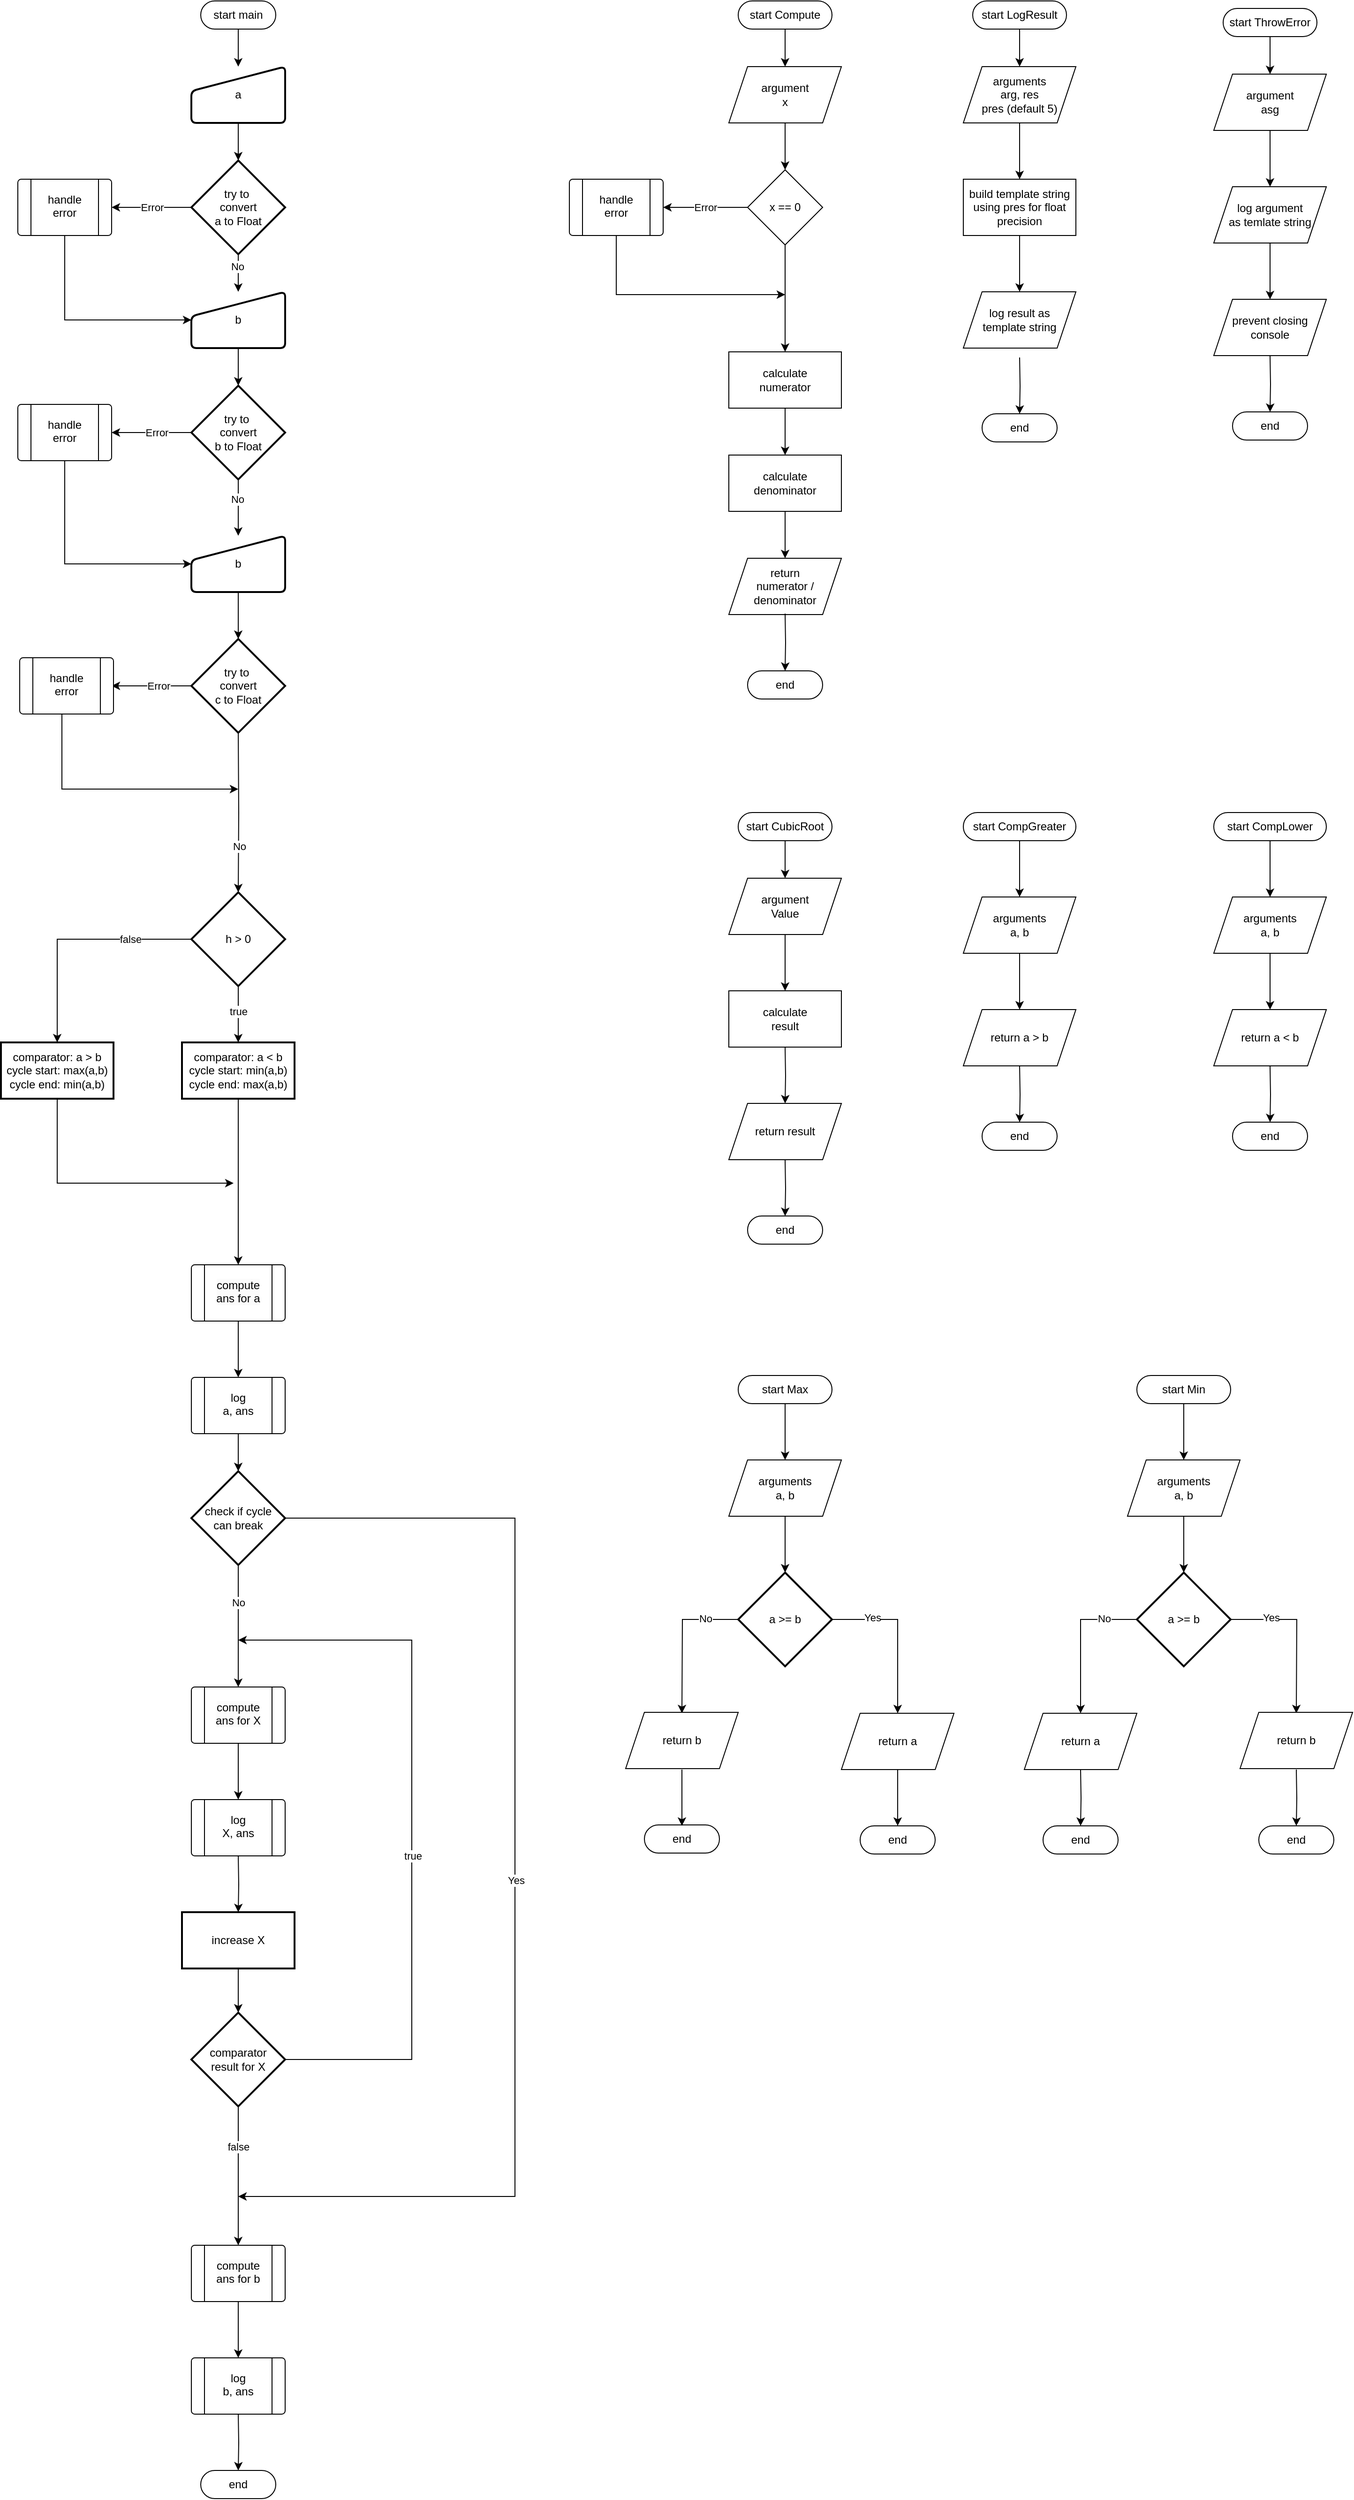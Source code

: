 <mxfile version="24.7.13">
  <diagram name="Page-1" id="rGpMSFOonj487tE5j5Fk">
    <mxGraphModel dx="1191" dy="742" grid="1" gridSize="10" guides="1" tooltips="1" connect="1" arrows="1" fold="1" page="1" pageScale="1" pageWidth="850" pageHeight="1100" math="0" shadow="0">
      <root>
        <mxCell id="0" />
        <mxCell id="1" parent="0" />
        <mxCell id="5gMmRkLPcR2b_tLrsvK7-10" style="edgeStyle=orthogonalEdgeStyle;rounded=0;orthogonalLoop=1;jettySize=auto;html=1;exitX=0.5;exitY=0.5;exitDx=0;exitDy=15;exitPerimeter=0;entryX=0.5;entryY=0;entryDx=0;entryDy=0;" parent="1" source="5gMmRkLPcR2b_tLrsvK7-4" target="5gMmRkLPcR2b_tLrsvK7-5" edge="1">
          <mxGeometry relative="1" as="geometry" />
        </mxCell>
        <mxCell id="5gMmRkLPcR2b_tLrsvK7-4" value="start main" style="html=1;dashed=0;whiteSpace=wrap;shape=mxgraph.dfd.start" parent="1" vertex="1">
          <mxGeometry x="385" y="180" width="80" height="30" as="geometry" />
        </mxCell>
        <mxCell id="ko2r4GGypMrBQGza0i9t-1" value="" style="edgeStyle=orthogonalEdgeStyle;rounded=0;orthogonalLoop=1;jettySize=auto;html=1;" edge="1" parent="1" source="5gMmRkLPcR2b_tLrsvK7-5" target="5gMmRkLPcR2b_tLrsvK7-6">
          <mxGeometry relative="1" as="geometry" />
        </mxCell>
        <mxCell id="5gMmRkLPcR2b_tLrsvK7-5" value="a" style="html=1;strokeWidth=2;shape=manualInput;whiteSpace=wrap;rounded=1;size=26;arcSize=11;" parent="1" vertex="1">
          <mxGeometry x="375" y="250" width="100" height="60" as="geometry" />
        </mxCell>
        <mxCell id="5gMmRkLPcR2b_tLrsvK7-6" value="&lt;div&gt;try to&amp;nbsp;&lt;/div&gt;&lt;div&gt;convert&lt;/div&gt;&lt;div&gt;a to Float&lt;/div&gt;" style="strokeWidth=2;html=1;shape=mxgraph.flowchart.decision;whiteSpace=wrap;" parent="1" vertex="1">
          <mxGeometry x="375" y="350" width="100" height="100" as="geometry" />
        </mxCell>
        <mxCell id="5gMmRkLPcR2b_tLrsvK7-8" value="Error" style="edgeStyle=orthogonalEdgeStyle;rounded=0;orthogonalLoop=1;jettySize=auto;html=1;entryX=1;entryY=0.5;entryDx=0;entryDy=0;entryPerimeter=0;" parent="1" source="5gMmRkLPcR2b_tLrsvK7-6" edge="1">
          <mxGeometry relative="1" as="geometry">
            <mxPoint x="290" y="400" as="targetPoint" />
          </mxGeometry>
        </mxCell>
        <mxCell id="5gMmRkLPcR2b_tLrsvK7-13" value="&lt;div&gt;&lt;div&gt;try to&amp;nbsp;&lt;/div&gt;&lt;div&gt;convert&lt;/div&gt;&lt;div&gt;b to Float&lt;/div&gt;&lt;/div&gt;" style="strokeWidth=2;html=1;shape=mxgraph.flowchart.decision;whiteSpace=wrap;" parent="1" vertex="1">
          <mxGeometry x="375" y="590" width="100" height="100" as="geometry" />
        </mxCell>
        <mxCell id="5gMmRkLPcR2b_tLrsvK7-15" style="edgeStyle=orthogonalEdgeStyle;rounded=0;orthogonalLoop=1;jettySize=auto;html=1;entryX=1;entryY=0.5;entryDx=0;entryDy=0;" parent="1" source="5gMmRkLPcR2b_tLrsvK7-13" target="O79FLIzLbf8TsEZj3FIF-6" edge="1">
          <mxGeometry relative="1" as="geometry">
            <mxPoint x="290" y="660" as="targetPoint" />
          </mxGeometry>
        </mxCell>
        <mxCell id="O79FLIzLbf8TsEZj3FIF-11" value="Error" style="edgeLabel;html=1;align=center;verticalAlign=middle;resizable=0;points=[];" parent="5gMmRkLPcR2b_tLrsvK7-15" vertex="1" connectable="0">
          <mxGeometry x="-0.13" relative="1" as="geometry">
            <mxPoint as="offset" />
          </mxGeometry>
        </mxCell>
        <mxCell id="5gMmRkLPcR2b_tLrsvK7-17" value="&lt;div&gt;try to&amp;nbsp;&lt;/div&gt;&lt;div&gt;convert&lt;/div&gt;&lt;div&gt;c to Float&lt;/div&gt;" style="strokeWidth=2;html=1;shape=mxgraph.flowchart.decision;whiteSpace=wrap;" parent="1" vertex="1">
          <mxGeometry x="375" y="860" width="100" height="100" as="geometry" />
        </mxCell>
        <mxCell id="5gMmRkLPcR2b_tLrsvK7-19" style="edgeStyle=orthogonalEdgeStyle;rounded=0;orthogonalLoop=1;jettySize=auto;html=1;entryX=1;entryY=0.5;entryDx=0;entryDy=0;entryPerimeter=0;" parent="1" edge="1">
          <mxGeometry relative="1" as="geometry">
            <mxPoint x="375" y="910" as="sourcePoint" />
            <mxPoint x="290" y="910" as="targetPoint" />
          </mxGeometry>
        </mxCell>
        <mxCell id="O79FLIzLbf8TsEZj3FIF-12" value="Error" style="edgeLabel;html=1;align=center;verticalAlign=middle;resizable=0;points=[];" parent="5gMmRkLPcR2b_tLrsvK7-19" vertex="1" connectable="0">
          <mxGeometry x="-0.266" y="-2" relative="1" as="geometry">
            <mxPoint x="-4" y="2" as="offset" />
          </mxGeometry>
        </mxCell>
        <mxCell id="5gMmRkLPcR2b_tLrsvK7-21" style="edgeStyle=orthogonalEdgeStyle;rounded=0;orthogonalLoop=1;jettySize=auto;html=1;exitX=0.5;exitY=1;exitDx=0;exitDy=0;exitPerimeter=0;" parent="1" source="5gMmRkLPcR2b_tLrsvK7-6" edge="1">
          <mxGeometry relative="1" as="geometry">
            <mxPoint x="425" y="490" as="targetPoint" />
          </mxGeometry>
        </mxCell>
        <mxCell id="5gMmRkLPcR2b_tLrsvK7-23" value="No" style="edgeLabel;html=1;align=center;verticalAlign=middle;resizable=0;points=[];" parent="5gMmRkLPcR2b_tLrsvK7-21" vertex="1" connectable="0">
          <mxGeometry x="-0.38" y="-1" relative="1" as="geometry">
            <mxPoint as="offset" />
          </mxGeometry>
        </mxCell>
        <mxCell id="5gMmRkLPcR2b_tLrsvK7-22" style="edgeStyle=orthogonalEdgeStyle;rounded=0;orthogonalLoop=1;jettySize=auto;html=1;exitX=0.5;exitY=1;exitDx=0;exitDy=0;exitPerimeter=0;entryX=0.5;entryY=0;entryDx=0;entryDy=0;" parent="1" source="5gMmRkLPcR2b_tLrsvK7-13" target="O79FLIzLbf8TsEZj3FIF-16" edge="1">
          <mxGeometry relative="1" as="geometry" />
        </mxCell>
        <mxCell id="5gMmRkLPcR2b_tLrsvK7-24" value="No" style="edgeLabel;html=1;align=center;verticalAlign=middle;resizable=0;points=[];" parent="5gMmRkLPcR2b_tLrsvK7-22" vertex="1" connectable="0">
          <mxGeometry x="-0.307" y="-1" relative="1" as="geometry">
            <mxPoint as="offset" />
          </mxGeometry>
        </mxCell>
        <mxCell id="5gMmRkLPcR2b_tLrsvK7-29" value="" style="edgeStyle=orthogonalEdgeStyle;rounded=0;orthogonalLoop=1;jettySize=auto;html=1;" parent="1" source="5gMmRkLPcR2b_tLrsvK7-25" target="5gMmRkLPcR2b_tLrsvK7-28" edge="1">
          <mxGeometry relative="1" as="geometry" />
        </mxCell>
        <mxCell id="oE6NrYmWFWSBhGV1s-kT-31" value="true" style="edgeLabel;html=1;align=center;verticalAlign=middle;resizable=0;points=[];" parent="5gMmRkLPcR2b_tLrsvK7-29" vertex="1" connectable="0">
          <mxGeometry x="-0.119" relative="1" as="geometry">
            <mxPoint as="offset" />
          </mxGeometry>
        </mxCell>
        <mxCell id="5gMmRkLPcR2b_tLrsvK7-31" style="edgeStyle=orthogonalEdgeStyle;rounded=0;orthogonalLoop=1;jettySize=auto;html=1;exitX=0;exitY=0.5;exitDx=0;exitDy=0;exitPerimeter=0;entryX=0.5;entryY=0;entryDx=0;entryDy=0;" parent="1" source="5gMmRkLPcR2b_tLrsvK7-25" target="5gMmRkLPcR2b_tLrsvK7-30" edge="1">
          <mxGeometry relative="1" as="geometry" />
        </mxCell>
        <mxCell id="oE6NrYmWFWSBhGV1s-kT-32" value="false" style="edgeLabel;html=1;align=center;verticalAlign=middle;resizable=0;points=[];" parent="5gMmRkLPcR2b_tLrsvK7-31" vertex="1" connectable="0">
          <mxGeometry x="-0.253" y="2" relative="1" as="geometry">
            <mxPoint x="29" y="-2" as="offset" />
          </mxGeometry>
        </mxCell>
        <mxCell id="5gMmRkLPcR2b_tLrsvK7-25" value="&lt;div&gt;&lt;div&gt;h &amp;gt; 0&lt;/div&gt;&lt;/div&gt;" style="strokeWidth=2;html=1;shape=mxgraph.flowchart.decision;whiteSpace=wrap;" parent="1" vertex="1">
          <mxGeometry x="375" y="1130" width="100" height="100" as="geometry" />
        </mxCell>
        <mxCell id="5gMmRkLPcR2b_tLrsvK7-26" style="edgeStyle=orthogonalEdgeStyle;rounded=0;orthogonalLoop=1;jettySize=auto;html=1;exitX=0.5;exitY=1;exitDx=0;exitDy=0;exitPerimeter=0;entryX=0.5;entryY=0;entryDx=0;entryDy=0;entryPerimeter=0;" parent="1" target="5gMmRkLPcR2b_tLrsvK7-25" edge="1">
          <mxGeometry relative="1" as="geometry">
            <mxPoint x="425" y="960" as="sourcePoint" />
          </mxGeometry>
        </mxCell>
        <mxCell id="5gMmRkLPcR2b_tLrsvK7-27" value="No" style="edgeLabel;html=1;align=center;verticalAlign=middle;resizable=0;points=[];" parent="5gMmRkLPcR2b_tLrsvK7-26" vertex="1" connectable="0">
          <mxGeometry x="-0.307" y="-1" relative="1" as="geometry">
            <mxPoint x="1" y="62" as="offset" />
          </mxGeometry>
        </mxCell>
        <mxCell id="5gMmRkLPcR2b_tLrsvK7-33" style="edgeStyle=orthogonalEdgeStyle;rounded=0;orthogonalLoop=1;jettySize=auto;html=1;exitX=0.5;exitY=1;exitDx=0;exitDy=0;entryX=0.5;entryY=0;entryDx=0;entryDy=0;" parent="1" source="5gMmRkLPcR2b_tLrsvK7-28" target="O79FLIzLbf8TsEZj3FIF-21" edge="1">
          <mxGeometry relative="1" as="geometry">
            <mxPoint x="365" y="1320" as="targetPoint" />
          </mxGeometry>
        </mxCell>
        <mxCell id="5gMmRkLPcR2b_tLrsvK7-28" value="comparator: a &amp;lt; b&lt;div&gt;cycle start: min(a,b)&lt;/div&gt;&lt;div&gt;cycle end: max(a,b)&lt;/div&gt;" style="whiteSpace=wrap;html=1;strokeWidth=2;" parent="1" vertex="1">
          <mxGeometry x="365" y="1290" width="120" height="60" as="geometry" />
        </mxCell>
        <mxCell id="5gMmRkLPcR2b_tLrsvK7-34" style="edgeStyle=orthogonalEdgeStyle;rounded=0;orthogonalLoop=1;jettySize=auto;html=1;exitX=0.5;exitY=1;exitDx=0;exitDy=0;" parent="1" source="5gMmRkLPcR2b_tLrsvK7-30" edge="1">
          <mxGeometry relative="1" as="geometry">
            <mxPoint x="420" y="1440" as="targetPoint" />
            <Array as="points">
              <mxPoint x="232" y="1440" />
            </Array>
          </mxGeometry>
        </mxCell>
        <mxCell id="5gMmRkLPcR2b_tLrsvK7-30" value="comparator: a &amp;gt; b&lt;div&gt;cycle start: m&lt;span style=&quot;background-color: initial;&quot;&gt;ax&lt;/span&gt;&lt;span style=&quot;background-color: initial;&quot;&gt;(a,b)&lt;/span&gt;&lt;/div&gt;&lt;div&gt;cycle end: m&lt;span style=&quot;background-color: initial;&quot;&gt;in&lt;/span&gt;&lt;span style=&quot;background-color: initial;&quot;&gt;(a,b)&lt;/span&gt;&lt;/div&gt;" style="whiteSpace=wrap;html=1;strokeWidth=2;" parent="1" vertex="1">
          <mxGeometry x="172" y="1290" width="120" height="60" as="geometry" />
        </mxCell>
        <mxCell id="5gMmRkLPcR2b_tLrsvK7-38" style="edgeStyle=orthogonalEdgeStyle;rounded=0;orthogonalLoop=1;jettySize=auto;html=1;exitX=0.5;exitY=1;exitDx=0;exitDy=0;entryX=0.5;entryY=0;entryDx=0;entryDy=0;" parent="1" target="5gMmRkLPcR2b_tLrsvK7-37" edge="1">
          <mxGeometry relative="1" as="geometry">
            <mxPoint x="425" y="2157" as="sourcePoint" />
          </mxGeometry>
        </mxCell>
        <mxCell id="5gMmRkLPcR2b_tLrsvK7-37" value="increase X" style="whiteSpace=wrap;html=1;strokeWidth=2;" parent="1" vertex="1">
          <mxGeometry x="365" y="2217" width="120" height="60" as="geometry" />
        </mxCell>
        <mxCell id="5gMmRkLPcR2b_tLrsvK7-44" style="edgeStyle=orthogonalEdgeStyle;rounded=0;orthogonalLoop=1;jettySize=auto;html=1;exitX=0.5;exitY=1;exitDx=0;exitDy=0;exitPerimeter=0;entryX=0.5;entryY=0;entryDx=0;entryDy=0;" parent="1" source="5gMmRkLPcR2b_tLrsvK7-39" target="5gMmRkLPcR2b_tLrsvK7-65" edge="1">
          <mxGeometry relative="1" as="geometry">
            <mxPoint x="424.882" y="2394" as="targetPoint" />
          </mxGeometry>
        </mxCell>
        <mxCell id="oE6NrYmWFWSBhGV1s-kT-1" value="false" style="edgeLabel;html=1;align=center;verticalAlign=middle;resizable=0;points=[];" parent="5gMmRkLPcR2b_tLrsvK7-44" vertex="1" connectable="0">
          <mxGeometry x="-0.303" y="-1" relative="1" as="geometry">
            <mxPoint x="1" y="-9" as="offset" />
          </mxGeometry>
        </mxCell>
        <mxCell id="oE6NrYmWFWSBhGV1s-kT-3" style="edgeStyle=orthogonalEdgeStyle;rounded=0;orthogonalLoop=1;jettySize=auto;html=1;exitX=1;exitY=0.5;exitDx=0;exitDy=0;exitPerimeter=0;" parent="1" source="5gMmRkLPcR2b_tLrsvK7-39" edge="1">
          <mxGeometry relative="1" as="geometry">
            <mxPoint x="425" y="1927" as="targetPoint" />
            <Array as="points">
              <mxPoint x="610" y="2374" />
              <mxPoint x="610" y="1927" />
            </Array>
          </mxGeometry>
        </mxCell>
        <mxCell id="oE6NrYmWFWSBhGV1s-kT-4" value="true" style="edgeLabel;html=1;align=center;verticalAlign=middle;resizable=0;points=[];" parent="oE6NrYmWFWSBhGV1s-kT-3" vertex="1" connectable="0">
          <mxGeometry x="-0.082" y="-1" relative="1" as="geometry">
            <mxPoint as="offset" />
          </mxGeometry>
        </mxCell>
        <mxCell id="5gMmRkLPcR2b_tLrsvK7-39" value="&lt;div&gt;&lt;div&gt;comparator&lt;/div&gt;&lt;/div&gt;&lt;div&gt;result for X&lt;/div&gt;" style="strokeWidth=2;html=1;shape=mxgraph.flowchart.decision;whiteSpace=wrap;" parent="1" vertex="1">
          <mxGeometry x="375" y="2324" width="100" height="100" as="geometry" />
        </mxCell>
        <mxCell id="5gMmRkLPcR2b_tLrsvK7-40" style="edgeStyle=orthogonalEdgeStyle;rounded=0;orthogonalLoop=1;jettySize=auto;html=1;exitX=0.5;exitY=1;exitDx=0;exitDy=0;" parent="1" source="5gMmRkLPcR2b_tLrsvK7-37" target="5gMmRkLPcR2b_tLrsvK7-39" edge="1">
          <mxGeometry relative="1" as="geometry" />
        </mxCell>
        <mxCell id="5gMmRkLPcR2b_tLrsvK7-48" style="edgeStyle=orthogonalEdgeStyle;rounded=0;orthogonalLoop=1;jettySize=auto;html=1;exitX=0.5;exitY=1;exitDx=0;exitDy=0;entryX=0.5;entryY=0;entryDx=0;entryDy=0;" parent="1" edge="1">
          <mxGeometry relative="1" as="geometry">
            <mxPoint x="425" y="2632" as="sourcePoint" />
            <mxPoint x="425" y="2692" as="targetPoint" />
          </mxGeometry>
        </mxCell>
        <mxCell id="5gMmRkLPcR2b_tLrsvK7-49" value="end" style="html=1;dashed=0;whiteSpace=wrap;shape=mxgraph.dfd.start" parent="1" vertex="1">
          <mxGeometry x="385" y="2812" width="80" height="30" as="geometry" />
        </mxCell>
        <mxCell id="5gMmRkLPcR2b_tLrsvK7-50" style="edgeStyle=orthogonalEdgeStyle;rounded=0;orthogonalLoop=1;jettySize=auto;html=1;exitX=0.5;exitY=1;exitDx=0;exitDy=0;entryX=0.5;entryY=0.5;entryDx=0;entryDy=-15;entryPerimeter=0;" parent="1" target="5gMmRkLPcR2b_tLrsvK7-49" edge="1">
          <mxGeometry relative="1" as="geometry">
            <mxPoint x="425" y="2752" as="sourcePoint" />
          </mxGeometry>
        </mxCell>
        <mxCell id="5gMmRkLPcR2b_tLrsvK7-56" value="" style="group" parent="1" vertex="1" connectable="0">
          <mxGeometry x="375" y="1977" width="100" height="60" as="geometry" />
        </mxCell>
        <object label="" id="5gMmRkLPcR2b_tLrsvK7-54">
          <mxCell style="verticalLabelPosition=bottom;verticalAlign=top;html=1;shape=process;whiteSpace=wrap;rounded=1;size=0.14;arcSize=6;" parent="5gMmRkLPcR2b_tLrsvK7-56" vertex="1">
            <mxGeometry width="100" height="60" as="geometry" />
          </mxCell>
        </object>
        <mxCell id="5gMmRkLPcR2b_tLrsvK7-55" value="&lt;span style=&quot;color: rgb(0, 0, 0); font-family: Helvetica; font-size: 12px; font-style: normal; font-variant-ligatures: normal; font-variant-caps: normal; font-weight: 400; letter-spacing: normal; orphans: 2; text-indent: 0px; text-transform: none; widows: 2; word-spacing: 0px; -webkit-text-stroke-width: 0px; white-space: normal; background-color: rgb(251, 251, 251); text-decoration-thickness: initial; text-decoration-style: initial; text-decoration-color: initial; float: none; display: inline !important;&quot;&gt;compute&lt;/span&gt;&lt;div&gt;&lt;span style=&quot;color: rgb(0, 0, 0); font-family: Helvetica; font-size: 12px; font-style: normal; font-variant-ligatures: normal; font-variant-caps: normal; font-weight: 400; letter-spacing: normal; orphans: 2; text-indent: 0px; text-transform: none; widows: 2; word-spacing: 0px; -webkit-text-stroke-width: 0px; white-space: normal; background-color: rgb(251, 251, 251); text-decoration-thickness: initial; text-decoration-style: initial; text-decoration-color: initial; float: none; display: inline !important;&quot;&gt;ans for X&lt;/span&gt;&lt;/div&gt;" style="text;whiteSpace=wrap;html=1;fontFamily=Helvetica;fontSize=12;fontColor=default;align=center;" parent="5gMmRkLPcR2b_tLrsvK7-56" vertex="1">
          <mxGeometry x="10" y="7.5" width="80" height="45" as="geometry" />
        </mxCell>
        <mxCell id="5gMmRkLPcR2b_tLrsvK7-58" value="" style="group" parent="1" vertex="1" connectable="0">
          <mxGeometry x="375" y="2097" width="100" height="60" as="geometry" />
        </mxCell>
        <object label="" id="5gMmRkLPcR2b_tLrsvK7-59">
          <mxCell style="verticalLabelPosition=bottom;verticalAlign=top;html=1;shape=process;whiteSpace=wrap;rounded=1;size=0.14;arcSize=6;" parent="5gMmRkLPcR2b_tLrsvK7-58" vertex="1">
            <mxGeometry width="100" height="60" as="geometry" />
          </mxCell>
        </object>
        <mxCell id="5gMmRkLPcR2b_tLrsvK7-60" value="log&lt;div&gt;X,&amp;nbsp;&lt;span style=&quot;background-color: initial;&quot;&gt;ans&lt;/span&gt;&lt;/div&gt;" style="text;whiteSpace=wrap;html=1;fontFamily=Helvetica;fontSize=12;fontColor=default;align=center;" parent="5gMmRkLPcR2b_tLrsvK7-58" vertex="1">
          <mxGeometry x="10" y="7.5" width="80" height="45" as="geometry" />
        </mxCell>
        <mxCell id="5gMmRkLPcR2b_tLrsvK7-64" value="" style="group" parent="1" vertex="1" connectable="0">
          <mxGeometry x="375" y="2572" width="100" height="60" as="geometry" />
        </mxCell>
        <object label="" id="5gMmRkLPcR2b_tLrsvK7-65">
          <mxCell style="verticalLabelPosition=bottom;verticalAlign=top;html=1;shape=process;whiteSpace=wrap;rounded=1;size=0.14;arcSize=6;" parent="5gMmRkLPcR2b_tLrsvK7-64" vertex="1">
            <mxGeometry width="100" height="60" as="geometry" />
          </mxCell>
        </object>
        <mxCell id="5gMmRkLPcR2b_tLrsvK7-66" value="&lt;span style=&quot;color: rgb(0, 0, 0); font-family: Helvetica; font-size: 12px; font-style: normal; font-variant-ligatures: normal; font-variant-caps: normal; font-weight: 400; letter-spacing: normal; orphans: 2; text-indent: 0px; text-transform: none; widows: 2; word-spacing: 0px; -webkit-text-stroke-width: 0px; white-space: normal; background-color: rgb(251, 251, 251); text-decoration-thickness: initial; text-decoration-style: initial; text-decoration-color: initial; float: none; display: inline !important;&quot;&gt;compute&lt;/span&gt;&lt;div&gt;&lt;span style=&quot;color: rgb(0, 0, 0); font-family: Helvetica; font-size: 12px; font-style: normal; font-variant-ligatures: normal; font-variant-caps: normal; font-weight: 400; letter-spacing: normal; orphans: 2; text-indent: 0px; text-transform: none; widows: 2; word-spacing: 0px; -webkit-text-stroke-width: 0px; white-space: normal; background-color: rgb(251, 251, 251); text-decoration-thickness: initial; text-decoration-style: initial; text-decoration-color: initial; float: none; display: inline !important;&quot;&gt;ans for b&lt;/span&gt;&lt;/div&gt;" style="text;whiteSpace=wrap;html=1;fontFamily=Helvetica;fontSize=12;fontColor=default;align=center;" parent="5gMmRkLPcR2b_tLrsvK7-64" vertex="1">
          <mxGeometry x="10" y="7.5" width="80" height="45" as="geometry" />
        </mxCell>
        <mxCell id="5gMmRkLPcR2b_tLrsvK7-67" value="" style="group" parent="1" vertex="1" connectable="0">
          <mxGeometry x="375" y="2692" width="100" height="60" as="geometry" />
        </mxCell>
        <object label="" id="5gMmRkLPcR2b_tLrsvK7-68">
          <mxCell style="verticalLabelPosition=bottom;verticalAlign=top;html=1;shape=process;whiteSpace=wrap;rounded=1;size=0.14;arcSize=6;" parent="5gMmRkLPcR2b_tLrsvK7-67" vertex="1">
            <mxGeometry width="100" height="60" as="geometry" />
          </mxCell>
        </object>
        <mxCell id="5gMmRkLPcR2b_tLrsvK7-69" value="log&lt;div&gt;b,&amp;nbsp;&lt;span style=&quot;background-color: initial;&quot;&gt;ans&lt;/span&gt;&lt;/div&gt;" style="text;whiteSpace=wrap;html=1;fontFamily=Helvetica;fontSize=12;fontColor=default;align=center;" parent="5gMmRkLPcR2b_tLrsvK7-67" vertex="1">
          <mxGeometry x="10" y="7.5" width="80" height="45" as="geometry" />
        </mxCell>
        <mxCell id="O79FLIzLbf8TsEZj3FIF-2" value="" style="group" parent="1" vertex="1" connectable="0">
          <mxGeometry x="190" y="370" width="100" height="60" as="geometry" />
        </mxCell>
        <object label="" id="O79FLIzLbf8TsEZj3FIF-3">
          <mxCell style="verticalLabelPosition=bottom;verticalAlign=top;html=1;shape=process;whiteSpace=wrap;rounded=1;size=0.14;arcSize=6;" parent="O79FLIzLbf8TsEZj3FIF-2" vertex="1">
            <mxGeometry width="100" height="60" as="geometry" />
          </mxCell>
        </object>
        <mxCell id="O79FLIzLbf8TsEZj3FIF-4" value="handle&lt;div&gt;error&lt;/div&gt;" style="text;whiteSpace=wrap;html=1;fontFamily=Helvetica;fontSize=12;fontColor=default;align=center;" parent="O79FLIzLbf8TsEZj3FIF-2" vertex="1">
          <mxGeometry x="10" y="7.5" width="80" height="45" as="geometry" />
        </mxCell>
        <mxCell id="O79FLIzLbf8TsEZj3FIF-5" value="" style="group" parent="1" vertex="1" connectable="0">
          <mxGeometry x="190" y="610" width="100" height="60" as="geometry" />
        </mxCell>
        <object label="" id="O79FLIzLbf8TsEZj3FIF-6">
          <mxCell style="verticalLabelPosition=bottom;verticalAlign=top;html=1;shape=process;whiteSpace=wrap;rounded=1;size=0.14;arcSize=6;" parent="O79FLIzLbf8TsEZj3FIF-5" vertex="1">
            <mxGeometry width="100" height="60" as="geometry" />
          </mxCell>
        </object>
        <mxCell id="O79FLIzLbf8TsEZj3FIF-7" value="handle&lt;div&gt;error&lt;/div&gt;" style="text;whiteSpace=wrap;html=1;fontFamily=Helvetica;fontSize=12;fontColor=default;align=center;" parent="O79FLIzLbf8TsEZj3FIF-5" vertex="1">
          <mxGeometry x="10" y="7.5" width="80" height="45" as="geometry" />
        </mxCell>
        <mxCell id="O79FLIzLbf8TsEZj3FIF-8" value="" style="group" parent="1" vertex="1" connectable="0">
          <mxGeometry x="192" y="880" width="100" height="60" as="geometry" />
        </mxCell>
        <mxCell id="oE6NrYmWFWSBhGV1s-kT-27" style="edgeStyle=orthogonalEdgeStyle;rounded=0;orthogonalLoop=1;jettySize=auto;html=1;exitX=0.5;exitY=1;exitDx=0;exitDy=0;" parent="O79FLIzLbf8TsEZj3FIF-8" edge="1">
          <mxGeometry relative="1" as="geometry">
            <mxPoint x="233" y="140" as="targetPoint" />
            <mxPoint x="45" y="60" as="sourcePoint" />
            <Array as="points">
              <mxPoint x="45" y="140" />
              <mxPoint x="233" y="140" />
            </Array>
          </mxGeometry>
        </mxCell>
        <object label="" id="O79FLIzLbf8TsEZj3FIF-9">
          <mxCell style="verticalLabelPosition=bottom;verticalAlign=top;html=1;shape=process;whiteSpace=wrap;rounded=1;size=0.14;arcSize=6;" parent="O79FLIzLbf8TsEZj3FIF-8" vertex="1">
            <mxGeometry width="100" height="60" as="geometry" />
          </mxCell>
        </object>
        <mxCell id="O79FLIzLbf8TsEZj3FIF-10" value="handle&lt;div&gt;error&lt;/div&gt;" style="text;whiteSpace=wrap;html=1;fontFamily=Helvetica;fontSize=12;fontColor=default;align=center;" parent="O79FLIzLbf8TsEZj3FIF-8" vertex="1">
          <mxGeometry x="10" y="7.5" width="80" height="45" as="geometry" />
        </mxCell>
        <mxCell id="O79FLIzLbf8TsEZj3FIF-15" value="b" style="html=1;strokeWidth=2;shape=manualInput;whiteSpace=wrap;rounded=1;size=26;arcSize=11;" parent="1" vertex="1">
          <mxGeometry x="375" y="490" width="100" height="60" as="geometry" />
        </mxCell>
        <mxCell id="O79FLIzLbf8TsEZj3FIF-16" value="b" style="html=1;strokeWidth=2;shape=manualInput;whiteSpace=wrap;rounded=1;size=26;arcSize=11;" parent="1" vertex="1">
          <mxGeometry x="375" y="750" width="100" height="60" as="geometry" />
        </mxCell>
        <mxCell id="O79FLIzLbf8TsEZj3FIF-17" style="edgeStyle=orthogonalEdgeStyle;rounded=0;orthogonalLoop=1;jettySize=auto;html=1;exitX=0.5;exitY=1;exitDx=0;exitDy=0;entryX=0.5;entryY=0;entryDx=0;entryDy=0;entryPerimeter=0;" parent="1" source="O79FLIzLbf8TsEZj3FIF-15" target="5gMmRkLPcR2b_tLrsvK7-13" edge="1">
          <mxGeometry relative="1" as="geometry" />
        </mxCell>
        <mxCell id="O79FLIzLbf8TsEZj3FIF-19" style="edgeStyle=orthogonalEdgeStyle;rounded=0;orthogonalLoop=1;jettySize=auto;html=1;exitX=0.5;exitY=1;exitDx=0;exitDy=0;entryX=0.5;entryY=0;entryDx=0;entryDy=0;entryPerimeter=0;" parent="1" source="O79FLIzLbf8TsEZj3FIF-16" target="5gMmRkLPcR2b_tLrsvK7-17" edge="1">
          <mxGeometry relative="1" as="geometry" />
        </mxCell>
        <mxCell id="O79FLIzLbf8TsEZj3FIF-20" value="" style="group" parent="1" vertex="1" connectable="0">
          <mxGeometry x="375" y="1527" width="100" height="60" as="geometry" />
        </mxCell>
        <object label="" id="O79FLIzLbf8TsEZj3FIF-21">
          <mxCell style="verticalLabelPosition=bottom;verticalAlign=top;html=1;shape=process;whiteSpace=wrap;rounded=1;size=0.14;arcSize=6;" parent="O79FLIzLbf8TsEZj3FIF-20" vertex="1">
            <mxGeometry width="100" height="60" as="geometry" />
          </mxCell>
        </object>
        <mxCell id="O79FLIzLbf8TsEZj3FIF-22" value="&lt;span style=&quot;color: rgb(0, 0, 0); font-family: Helvetica; font-size: 12px; font-style: normal; font-variant-ligatures: normal; font-variant-caps: normal; font-weight: 400; letter-spacing: normal; orphans: 2; text-indent: 0px; text-transform: none; widows: 2; word-spacing: 0px; -webkit-text-stroke-width: 0px; white-space: normal; background-color: rgb(251, 251, 251); text-decoration-thickness: initial; text-decoration-style: initial; text-decoration-color: initial; float: none; display: inline !important;&quot;&gt;compute&lt;/span&gt;&lt;div&gt;&lt;span style=&quot;color: rgb(0, 0, 0); font-family: Helvetica; font-size: 12px; font-style: normal; font-variant-ligatures: normal; font-variant-caps: normal; font-weight: 400; letter-spacing: normal; orphans: 2; text-indent: 0px; text-transform: none; widows: 2; word-spacing: 0px; -webkit-text-stroke-width: 0px; white-space: normal; background-color: rgb(251, 251, 251); text-decoration-thickness: initial; text-decoration-style: initial; text-decoration-color: initial; float: none; display: inline !important;&quot;&gt;ans for a&lt;/span&gt;&lt;/div&gt;" style="text;whiteSpace=wrap;html=1;fontFamily=Helvetica;fontSize=12;fontColor=default;align=center;" parent="O79FLIzLbf8TsEZj3FIF-20" vertex="1">
          <mxGeometry x="10" y="7.5" width="80" height="45" as="geometry" />
        </mxCell>
        <mxCell id="O79FLIzLbf8TsEZj3FIF-23" value="" style="group" parent="1" vertex="1" connectable="0">
          <mxGeometry x="375" y="1647" width="100" height="60" as="geometry" />
        </mxCell>
        <object label="" id="O79FLIzLbf8TsEZj3FIF-24">
          <mxCell style="verticalLabelPosition=bottom;verticalAlign=top;html=1;shape=process;whiteSpace=wrap;rounded=1;size=0.14;arcSize=6;" parent="O79FLIzLbf8TsEZj3FIF-23" vertex="1">
            <mxGeometry width="100" height="60" as="geometry" />
          </mxCell>
        </object>
        <mxCell id="O79FLIzLbf8TsEZj3FIF-25" value="log&lt;div&gt;a,&amp;nbsp;&lt;span style=&quot;background-color: initial;&quot;&gt;ans&lt;/span&gt;&lt;/div&gt;" style="text;whiteSpace=wrap;html=1;fontFamily=Helvetica;fontSize=12;fontColor=default;align=center;" parent="O79FLIzLbf8TsEZj3FIF-23" vertex="1">
          <mxGeometry x="10" y="7.5" width="80" height="45" as="geometry" />
        </mxCell>
        <mxCell id="O79FLIzLbf8TsEZj3FIF-26" style="edgeStyle=orthogonalEdgeStyle;rounded=0;orthogonalLoop=1;jettySize=auto;html=1;exitX=0.5;exitY=1;exitDx=0;exitDy=0;entryX=0.5;entryY=0;entryDx=0;entryDy=0;" parent="1" source="O79FLIzLbf8TsEZj3FIF-21" target="O79FLIzLbf8TsEZj3FIF-24" edge="1">
          <mxGeometry relative="1" as="geometry" />
        </mxCell>
        <mxCell id="O79FLIzLbf8TsEZj3FIF-27" style="edgeStyle=orthogonalEdgeStyle;rounded=0;orthogonalLoop=1;jettySize=auto;html=1;exitX=0.5;exitY=1;exitDx=0;exitDy=0;entryX=0.5;entryY=0;entryDx=0;entryDy=0;exitPerimeter=0;" parent="1" source="O79FLIzLbf8TsEZj3FIF-30" target="5gMmRkLPcR2b_tLrsvK7-54" edge="1">
          <mxGeometry relative="1" as="geometry" />
        </mxCell>
        <mxCell id="O79FLIzLbf8TsEZj3FIF-37" value="&lt;span style=&quot;color: rgba(0, 0, 0, 0); font-family: monospace; font-size: 0px; text-align: start; background-color: rgb(251, 251, 251);&quot;&gt;%3CmxGraphModel%3E%3Croot%3E%3CmxCell%20id%3D%220%22%2F%3E%3CmxCell%20id%3D%221%22%20parent%3D%220%22%2F%3E%3CmxCell%20id%3D%222%22%20value%3D%22No%22%20style%3D%22edgeLabel%3Bhtml%3D1%3Balign%3Dcenter%3BverticalAlign%3Dmiddle%3Bresizable%3D0%3Bpoints%3D%5B%5D%3B%22%20vertex%3D%221%22%20connectable%3D%220%22%20parent%3D%221%22%3E%3CmxGeometry%20x%3D%22456%22%20y%3D%221508%22%20as%3D%22geometry%22%2F%3E%3C%2FmxCell%3E%3C%2Froot%3E%3C%2FmxGraphModel%3E&lt;/span&gt;" style="edgeLabel;html=1;align=center;verticalAlign=middle;resizable=0;points=[];" parent="O79FLIzLbf8TsEZj3FIF-27" vertex="1" connectable="0">
          <mxGeometry x="-0.305" y="1" relative="1" as="geometry">
            <mxPoint as="offset" />
          </mxGeometry>
        </mxCell>
        <mxCell id="O79FLIzLbf8TsEZj3FIF-38" value="No" style="edgeLabel;html=1;align=center;verticalAlign=middle;resizable=0;points=[];" parent="O79FLIzLbf8TsEZj3FIF-27" vertex="1" connectable="0">
          <mxGeometry x="-0.28" relative="1" as="geometry">
            <mxPoint y="-7" as="offset" />
          </mxGeometry>
        </mxCell>
        <mxCell id="O79FLIzLbf8TsEZj3FIF-28" style="edgeStyle=orthogonalEdgeStyle;rounded=0;orthogonalLoop=1;jettySize=auto;html=1;exitX=0.5;exitY=1;exitDx=0;exitDy=0;entryX=0.5;entryY=0;entryDx=0;entryDy=0;" parent="1" source="5gMmRkLPcR2b_tLrsvK7-54" target="5gMmRkLPcR2b_tLrsvK7-59" edge="1">
          <mxGeometry relative="1" as="geometry" />
        </mxCell>
        <mxCell id="O79FLIzLbf8TsEZj3FIF-31" value="" style="edgeStyle=orthogonalEdgeStyle;rounded=0;orthogonalLoop=1;jettySize=auto;html=1;exitX=0.5;exitY=1;exitDx=0;exitDy=0;entryX=0.5;entryY=0;entryDx=0;entryDy=0;" parent="1" source="O79FLIzLbf8TsEZj3FIF-24" target="O79FLIzLbf8TsEZj3FIF-30" edge="1">
          <mxGeometry relative="1" as="geometry">
            <mxPoint x="425" y="1707" as="sourcePoint" />
            <mxPoint x="190" y="1887" as="targetPoint" />
          </mxGeometry>
        </mxCell>
        <mxCell id="O79FLIzLbf8TsEZj3FIF-36" style="edgeStyle=orthogonalEdgeStyle;rounded=0;orthogonalLoop=1;jettySize=auto;html=1;exitX=1;exitY=0.5;exitDx=0;exitDy=0;exitPerimeter=0;" parent="1" source="O79FLIzLbf8TsEZj3FIF-30" edge="1">
          <mxGeometry relative="1" as="geometry">
            <Array as="points">
              <mxPoint x="720" y="1797" />
              <mxPoint x="720" y="2520" />
            </Array>
            <mxPoint x="425" y="2520" as="targetPoint" />
          </mxGeometry>
        </mxCell>
        <mxCell id="O79FLIzLbf8TsEZj3FIF-39" value="Yes" style="edgeLabel;html=1;align=center;verticalAlign=middle;resizable=0;points=[];" parent="O79FLIzLbf8TsEZj3FIF-36" vertex="1" connectable="0">
          <mxGeometry x="-0.001" y="1" relative="1" as="geometry">
            <mxPoint as="offset" />
          </mxGeometry>
        </mxCell>
        <mxCell id="O79FLIzLbf8TsEZj3FIF-30" value="&lt;div&gt;&lt;div&gt;check if cycle&lt;/div&gt;&lt;/div&gt;&lt;div&gt;can break&lt;/div&gt;" style="strokeWidth=2;html=1;shape=mxgraph.flowchart.decision;whiteSpace=wrap;" parent="1" vertex="1">
          <mxGeometry x="375" y="1747" width="100" height="100" as="geometry" />
        </mxCell>
        <mxCell id="O79FLIzLbf8TsEZj3FIF-43" style="edgeStyle=orthogonalEdgeStyle;rounded=0;orthogonalLoop=1;jettySize=auto;html=1;exitX=0.5;exitY=0.5;exitDx=0;exitDy=15;exitPerimeter=0;entryX=0.5;entryY=0;entryDx=0;entryDy=0;" parent="1" source="O79FLIzLbf8TsEZj3FIF-40" target="O79FLIzLbf8TsEZj3FIF-42" edge="1">
          <mxGeometry relative="1" as="geometry" />
        </mxCell>
        <mxCell id="O79FLIzLbf8TsEZj3FIF-40" value="start Compute" style="html=1;dashed=0;whiteSpace=wrap;shape=mxgraph.dfd.start" parent="1" vertex="1">
          <mxGeometry x="958" y="180" width="100" height="30" as="geometry" />
        </mxCell>
        <mxCell id="O79FLIzLbf8TsEZj3FIF-50" style="edgeStyle=orthogonalEdgeStyle;rounded=0;orthogonalLoop=1;jettySize=auto;html=1;exitX=0.5;exitY=1;exitDx=0;exitDy=0;entryX=0.5;entryY=0;entryDx=0;entryDy=0;" parent="1" source="O79FLIzLbf8TsEZj3FIF-41" target="O79FLIzLbf8TsEZj3FIF-49" edge="1">
          <mxGeometry relative="1" as="geometry" />
        </mxCell>
        <mxCell id="O79FLIzLbf8TsEZj3FIF-41" value="x == 0" style="rhombus;whiteSpace=wrap;html=1;" parent="1" vertex="1">
          <mxGeometry x="968" y="360" width="80" height="80" as="geometry" />
        </mxCell>
        <mxCell id="O79FLIzLbf8TsEZj3FIF-44" style="edgeStyle=orthogonalEdgeStyle;rounded=0;orthogonalLoop=1;jettySize=auto;html=1;exitX=0.5;exitY=1;exitDx=0;exitDy=0;entryX=0.5;entryY=0;entryDx=0;entryDy=0;" parent="1" source="O79FLIzLbf8TsEZj3FIF-42" target="O79FLIzLbf8TsEZj3FIF-41" edge="1">
          <mxGeometry relative="1" as="geometry" />
        </mxCell>
        <mxCell id="O79FLIzLbf8TsEZj3FIF-42" value="argument&lt;div&gt;x&lt;/div&gt;" style="shape=parallelogram;perimeter=parallelogramPerimeter;whiteSpace=wrap;html=1;fixedSize=1;" parent="1" vertex="1">
          <mxGeometry x="948" y="250" width="120" height="60" as="geometry" />
        </mxCell>
        <mxCell id="O79FLIzLbf8TsEZj3FIF-45" value="Error" style="edgeStyle=orthogonalEdgeStyle;rounded=0;orthogonalLoop=1;jettySize=auto;html=1;entryX=1;entryY=0.5;entryDx=0;entryDy=0;entryPerimeter=0;exitX=0;exitY=0.5;exitDx=0;exitDy=0;" parent="1" source="O79FLIzLbf8TsEZj3FIF-41" edge="1">
          <mxGeometry relative="1" as="geometry">
            <mxPoint x="963" y="400" as="sourcePoint" />
            <mxPoint x="878" y="400" as="targetPoint" />
          </mxGeometry>
        </mxCell>
        <mxCell id="O79FLIzLbf8TsEZj3FIF-46" value="" style="group" parent="1" vertex="1" connectable="0">
          <mxGeometry x="778" y="370" width="100" height="60" as="geometry" />
        </mxCell>
        <object label="" id="O79FLIzLbf8TsEZj3FIF-47">
          <mxCell style="verticalLabelPosition=bottom;verticalAlign=top;html=1;shape=process;whiteSpace=wrap;rounded=1;size=0.14;arcSize=6;" parent="O79FLIzLbf8TsEZj3FIF-46" vertex="1">
            <mxGeometry width="100" height="60" as="geometry" />
          </mxCell>
        </object>
        <mxCell id="O79FLIzLbf8TsEZj3FIF-48" value="handle&lt;div&gt;error&lt;/div&gt;" style="text;whiteSpace=wrap;html=1;fontFamily=Helvetica;fontSize=12;fontColor=default;align=center;" parent="O79FLIzLbf8TsEZj3FIF-46" vertex="1">
          <mxGeometry x="10" y="7.5" width="80" height="45" as="geometry" />
        </mxCell>
        <mxCell id="O79FLIzLbf8TsEZj3FIF-52" style="edgeStyle=orthogonalEdgeStyle;rounded=0;orthogonalLoop=1;jettySize=auto;html=1;exitX=0.5;exitY=1;exitDx=0;exitDy=0;entryX=0.5;entryY=0;entryDx=0;entryDy=0;" parent="1" source="O79FLIzLbf8TsEZj3FIF-49" target="O79FLIzLbf8TsEZj3FIF-51" edge="1">
          <mxGeometry relative="1" as="geometry" />
        </mxCell>
        <mxCell id="O79FLIzLbf8TsEZj3FIF-49" value="calculate&lt;div&gt;numerator&lt;br&gt;&lt;/div&gt;" style="rounded=0;whiteSpace=wrap;html=1;" parent="1" vertex="1">
          <mxGeometry x="948" y="554" width="120" height="60" as="geometry" />
        </mxCell>
        <mxCell id="O79FLIzLbf8TsEZj3FIF-54" style="edgeStyle=orthogonalEdgeStyle;rounded=0;orthogonalLoop=1;jettySize=auto;html=1;exitX=0.5;exitY=1;exitDx=0;exitDy=0;entryX=0.5;entryY=0;entryDx=0;entryDy=0;" parent="1" source="O79FLIzLbf8TsEZj3FIF-51" target="O79FLIzLbf8TsEZj3FIF-53" edge="1">
          <mxGeometry relative="1" as="geometry" />
        </mxCell>
        <mxCell id="O79FLIzLbf8TsEZj3FIF-51" value="calculate&lt;div&gt;denominator&lt;br&gt;&lt;/div&gt;" style="rounded=0;whiteSpace=wrap;html=1;" parent="1" vertex="1">
          <mxGeometry x="948" y="664" width="120" height="60" as="geometry" />
        </mxCell>
        <mxCell id="O79FLIzLbf8TsEZj3FIF-53" value="return&lt;br&gt;numerator / denominator" style="shape=parallelogram;perimeter=parallelogramPerimeter;whiteSpace=wrap;html=1;fixedSize=1;" parent="1" vertex="1">
          <mxGeometry x="948" y="774" width="120" height="60" as="geometry" />
        </mxCell>
        <mxCell id="O79FLIzLbf8TsEZj3FIF-58" style="edgeStyle=orthogonalEdgeStyle;rounded=0;orthogonalLoop=1;jettySize=auto;html=1;exitX=0.5;exitY=0.5;exitDx=0;exitDy=15;exitPerimeter=0;entryX=0.5;entryY=0;entryDx=0;entryDy=0;" parent="1" source="O79FLIzLbf8TsEZj3FIF-56" target="O79FLIzLbf8TsEZj3FIF-57" edge="1">
          <mxGeometry relative="1" as="geometry" />
        </mxCell>
        <mxCell id="O79FLIzLbf8TsEZj3FIF-56" value="start LogResult" style="html=1;dashed=0;whiteSpace=wrap;shape=mxgraph.dfd.start" parent="1" vertex="1">
          <mxGeometry x="1208" y="180" width="100" height="30" as="geometry" />
        </mxCell>
        <mxCell id="O79FLIzLbf8TsEZj3FIF-60" style="edgeStyle=orthogonalEdgeStyle;rounded=0;orthogonalLoop=1;jettySize=auto;html=1;exitX=0.5;exitY=1;exitDx=0;exitDy=0;entryX=0.5;entryY=0;entryDx=0;entryDy=0;" parent="1" source="O79FLIzLbf8TsEZj3FIF-57" target="O79FLIzLbf8TsEZj3FIF-59" edge="1">
          <mxGeometry relative="1" as="geometry" />
        </mxCell>
        <mxCell id="O79FLIzLbf8TsEZj3FIF-57" value="arguments&lt;div&gt;arg,&amp;nbsp;res&lt;/div&gt;&lt;div&gt;pres (default 5)&lt;br&gt;&lt;/div&gt;" style="shape=parallelogram;perimeter=parallelogramPerimeter;whiteSpace=wrap;html=1;fixedSize=1;" parent="1" vertex="1">
          <mxGeometry x="1198" y="250" width="120" height="60" as="geometry" />
        </mxCell>
        <mxCell id="O79FLIzLbf8TsEZj3FIF-62" style="edgeStyle=orthogonalEdgeStyle;rounded=0;orthogonalLoop=1;jettySize=auto;html=1;exitX=0.5;exitY=1;exitDx=0;exitDy=0;entryX=0.5;entryY=0;entryDx=0;entryDy=0;" parent="1" source="O79FLIzLbf8TsEZj3FIF-59" target="O79FLIzLbf8TsEZj3FIF-61" edge="1">
          <mxGeometry relative="1" as="geometry" />
        </mxCell>
        <mxCell id="O79FLIzLbf8TsEZj3FIF-59" value="build template string&lt;div&gt;using pres for float precision&lt;/div&gt;" style="rounded=0;whiteSpace=wrap;html=1;" parent="1" vertex="1">
          <mxGeometry x="1198" y="370" width="120" height="60" as="geometry" />
        </mxCell>
        <mxCell id="O79FLIzLbf8TsEZj3FIF-61" value="&lt;div&gt;log result as&lt;/div&gt;&lt;div&gt;template string&lt;/div&gt;" style="shape=parallelogram;perimeter=parallelogramPerimeter;whiteSpace=wrap;html=1;fixedSize=1;" parent="1" vertex="1">
          <mxGeometry x="1198" y="490" width="120" height="60" as="geometry" />
        </mxCell>
        <mxCell id="O79FLIzLbf8TsEZj3FIF-69" style="edgeStyle=orthogonalEdgeStyle;rounded=0;orthogonalLoop=1;jettySize=auto;html=1;exitX=0.5;exitY=0.5;exitDx=0;exitDy=15;exitPerimeter=0;entryX=0.5;entryY=0;entryDx=0;entryDy=0;" parent="1" source="O79FLIzLbf8TsEZj3FIF-66" target="O79FLIzLbf8TsEZj3FIF-67" edge="1">
          <mxGeometry relative="1" as="geometry" />
        </mxCell>
        <mxCell id="O79FLIzLbf8TsEZj3FIF-66" value="start ThrowError" style="html=1;dashed=0;whiteSpace=wrap;shape=mxgraph.dfd.start" parent="1" vertex="1">
          <mxGeometry x="1475" y="188" width="100" height="30" as="geometry" />
        </mxCell>
        <mxCell id="O79FLIzLbf8TsEZj3FIF-70" style="edgeStyle=orthogonalEdgeStyle;rounded=0;orthogonalLoop=1;jettySize=auto;html=1;exitX=0.5;exitY=1;exitDx=0;exitDy=0;" parent="1" source="O79FLIzLbf8TsEZj3FIF-67" target="O79FLIzLbf8TsEZj3FIF-68" edge="1">
          <mxGeometry relative="1" as="geometry" />
        </mxCell>
        <mxCell id="O79FLIzLbf8TsEZj3FIF-67" value="argument&lt;div&gt;asg&lt;/div&gt;" style="shape=parallelogram;perimeter=parallelogramPerimeter;whiteSpace=wrap;html=1;fixedSize=1;" parent="1" vertex="1">
          <mxGeometry x="1465" y="258" width="120" height="60" as="geometry" />
        </mxCell>
        <mxCell id="O79FLIzLbf8TsEZj3FIF-72" style="edgeStyle=orthogonalEdgeStyle;rounded=0;orthogonalLoop=1;jettySize=auto;html=1;exitX=0.5;exitY=1;exitDx=0;exitDy=0;entryX=0.5;entryY=0;entryDx=0;entryDy=0;" parent="1" source="O79FLIzLbf8TsEZj3FIF-68" target="O79FLIzLbf8TsEZj3FIF-71" edge="1">
          <mxGeometry relative="1" as="geometry" />
        </mxCell>
        <mxCell id="O79FLIzLbf8TsEZj3FIF-68" value="log argument&lt;br&gt;&lt;div&gt;as temlate string&lt;/div&gt;" style="shape=parallelogram;perimeter=parallelogramPerimeter;whiteSpace=wrap;html=1;fixedSize=1;" parent="1" vertex="1">
          <mxGeometry x="1465" y="378" width="120" height="60" as="geometry" />
        </mxCell>
        <mxCell id="O79FLIzLbf8TsEZj3FIF-71" value="prevent closing console" style="shape=parallelogram;perimeter=parallelogramPerimeter;whiteSpace=wrap;html=1;fixedSize=1;" parent="1" vertex="1">
          <mxGeometry x="1465" y="498" width="120" height="60" as="geometry" />
        </mxCell>
        <mxCell id="O79FLIzLbf8TsEZj3FIF-81" style="edgeStyle=orthogonalEdgeStyle;rounded=0;orthogonalLoop=1;jettySize=auto;html=1;exitX=0.5;exitY=0.5;exitDx=0;exitDy=15;exitPerimeter=0;entryX=0.5;entryY=0;entryDx=0;entryDy=0;" parent="1" source="O79FLIzLbf8TsEZj3FIF-82" target="O79FLIzLbf8TsEZj3FIF-84" edge="1">
          <mxGeometry relative="1" as="geometry" />
        </mxCell>
        <mxCell id="O79FLIzLbf8TsEZj3FIF-82" value="start CubicRoot" style="html=1;dashed=0;whiteSpace=wrap;shape=mxgraph.dfd.start" parent="1" vertex="1">
          <mxGeometry x="958" y="1045" width="100" height="30" as="geometry" />
        </mxCell>
        <mxCell id="O79FLIzLbf8TsEZj3FIF-83" style="edgeStyle=orthogonalEdgeStyle;rounded=0;orthogonalLoop=1;jettySize=auto;html=1;exitX=0.5;exitY=1;exitDx=0;exitDy=0;" parent="1" source="O79FLIzLbf8TsEZj3FIF-84" edge="1">
          <mxGeometry relative="1" as="geometry">
            <mxPoint x="1008" y="1235" as="targetPoint" />
          </mxGeometry>
        </mxCell>
        <mxCell id="O79FLIzLbf8TsEZj3FIF-84" value="argument&lt;div&gt;Value&lt;/div&gt;" style="shape=parallelogram;perimeter=parallelogramPerimeter;whiteSpace=wrap;html=1;fixedSize=1;" parent="1" vertex="1">
          <mxGeometry x="948" y="1115" width="120" height="60" as="geometry" />
        </mxCell>
        <mxCell id="O79FLIzLbf8TsEZj3FIF-85" style="edgeStyle=orthogonalEdgeStyle;rounded=0;orthogonalLoop=1;jettySize=auto;html=1;exitX=0.5;exitY=1;exitDx=0;exitDy=0;entryX=0.5;entryY=0;entryDx=0;entryDy=0;" parent="1" target="O79FLIzLbf8TsEZj3FIF-86" edge="1">
          <mxGeometry relative="1" as="geometry">
            <mxPoint x="1008" y="1295" as="sourcePoint" />
          </mxGeometry>
        </mxCell>
        <mxCell id="O79FLIzLbf8TsEZj3FIF-86" value="return result" style="shape=parallelogram;perimeter=parallelogramPerimeter;whiteSpace=wrap;html=1;fixedSize=1;" parent="1" vertex="1">
          <mxGeometry x="948" y="1355" width="120" height="60" as="geometry" />
        </mxCell>
        <mxCell id="O79FLIzLbf8TsEZj3FIF-87" value="calculate&lt;div&gt;result&lt;/div&gt;" style="rounded=0;whiteSpace=wrap;html=1;" parent="1" vertex="1">
          <mxGeometry x="948" y="1235" width="120" height="60" as="geometry" />
        </mxCell>
        <mxCell id="O79FLIzLbf8TsEZj3FIF-91" style="edgeStyle=orthogonalEdgeStyle;rounded=0;orthogonalLoop=1;jettySize=auto;html=1;exitX=0.5;exitY=0.5;exitDx=0;exitDy=15;exitPerimeter=0;" parent="1" source="O79FLIzLbf8TsEZj3FIF-88" target="O79FLIzLbf8TsEZj3FIF-90" edge="1">
          <mxGeometry relative="1" as="geometry" />
        </mxCell>
        <mxCell id="O79FLIzLbf8TsEZj3FIF-88" value="start Max" style="html=1;dashed=0;whiteSpace=wrap;shape=mxgraph.dfd.start" parent="1" vertex="1">
          <mxGeometry x="958" y="1645" width="100" height="30" as="geometry" />
        </mxCell>
        <mxCell id="O79FLIzLbf8TsEZj3FIF-93" style="edgeStyle=orthogonalEdgeStyle;rounded=0;orthogonalLoop=1;jettySize=auto;html=1;exitX=1;exitY=0.5;exitDx=0;exitDy=0;exitPerimeter=0;entryX=0.5;entryY=0;entryDx=0;entryDy=0;" parent="1" source="O79FLIzLbf8TsEZj3FIF-89" target="O79FLIzLbf8TsEZj3FIF-94" edge="1">
          <mxGeometry relative="1" as="geometry">
            <mxPoint x="1118" y="2003" as="targetPoint" />
          </mxGeometry>
        </mxCell>
        <mxCell id="O79FLIzLbf8TsEZj3FIF-95" value="Yes" style="edgeLabel;html=1;align=center;verticalAlign=middle;resizable=0;points=[];" parent="O79FLIzLbf8TsEZj3FIF-93" vertex="1" connectable="0">
          <mxGeometry x="-0.501" y="2" relative="1" as="geometry">
            <mxPoint as="offset" />
          </mxGeometry>
        </mxCell>
        <mxCell id="O79FLIzLbf8TsEZj3FIF-97" style="edgeStyle=orthogonalEdgeStyle;rounded=0;orthogonalLoop=1;jettySize=auto;html=1;exitX=0;exitY=0.5;exitDx=0;exitDy=0;exitPerimeter=0;" parent="1" source="O79FLIzLbf8TsEZj3FIF-89" edge="1">
          <mxGeometry relative="1" as="geometry">
            <mxPoint x="898" y="2005" as="targetPoint" />
          </mxGeometry>
        </mxCell>
        <mxCell id="O79FLIzLbf8TsEZj3FIF-98" value="No" style="edgeLabel;html=1;align=center;verticalAlign=middle;resizable=0;points=[];" parent="O79FLIzLbf8TsEZj3FIF-97" vertex="1" connectable="0">
          <mxGeometry x="-0.564" y="-1" relative="1" as="geometry">
            <mxPoint as="offset" />
          </mxGeometry>
        </mxCell>
        <mxCell id="O79FLIzLbf8TsEZj3FIF-89" value="a &amp;gt;= b" style="strokeWidth=2;html=1;shape=mxgraph.flowchart.decision;whiteSpace=wrap;" parent="1" vertex="1">
          <mxGeometry x="958" y="1855" width="100" height="100" as="geometry" />
        </mxCell>
        <mxCell id="O79FLIzLbf8TsEZj3FIF-90" value="arguments&lt;div&gt;a, b&lt;/div&gt;" style="shape=parallelogram;perimeter=parallelogramPerimeter;whiteSpace=wrap;html=1;fixedSize=1;" parent="1" vertex="1">
          <mxGeometry x="948" y="1735" width="120" height="60" as="geometry" />
        </mxCell>
        <mxCell id="O79FLIzLbf8TsEZj3FIF-92" style="edgeStyle=orthogonalEdgeStyle;rounded=0;orthogonalLoop=1;jettySize=auto;html=1;exitX=0.5;exitY=1;exitDx=0;exitDy=0;entryX=0.5;entryY=0;entryDx=0;entryDy=0;entryPerimeter=0;" parent="1" source="O79FLIzLbf8TsEZj3FIF-90" target="O79FLIzLbf8TsEZj3FIF-89" edge="1">
          <mxGeometry relative="1" as="geometry" />
        </mxCell>
        <mxCell id="O79FLIzLbf8TsEZj3FIF-94" value="return a" style="shape=parallelogram;perimeter=parallelogramPerimeter;whiteSpace=wrap;html=1;fixedSize=1;" parent="1" vertex="1">
          <mxGeometry x="1068" y="2005" width="120" height="60" as="geometry" />
        </mxCell>
        <mxCell id="O79FLIzLbf8TsEZj3FIF-96" value="return b" style="shape=parallelogram;perimeter=parallelogramPerimeter;whiteSpace=wrap;html=1;fixedSize=1;" parent="1" vertex="1">
          <mxGeometry x="838" y="2004" width="120" height="60" as="geometry" />
        </mxCell>
        <mxCell id="O79FLIzLbf8TsEZj3FIF-110" style="edgeStyle=orthogonalEdgeStyle;rounded=0;orthogonalLoop=1;jettySize=auto;html=1;exitX=0.5;exitY=0.5;exitDx=0;exitDy=15;exitPerimeter=0;" parent="1" source="O79FLIzLbf8TsEZj3FIF-111" target="O79FLIzLbf8TsEZj3FIF-117" edge="1">
          <mxGeometry relative="1" as="geometry" />
        </mxCell>
        <mxCell id="O79FLIzLbf8TsEZj3FIF-111" value="start Min" style="html=1;dashed=0;whiteSpace=wrap;shape=mxgraph.dfd.start" parent="1" vertex="1">
          <mxGeometry x="1383" y="1645" width="100" height="30" as="geometry" />
        </mxCell>
        <mxCell id="O79FLIzLbf8TsEZj3FIF-112" style="edgeStyle=orthogonalEdgeStyle;rounded=0;orthogonalLoop=1;jettySize=auto;html=1;exitX=1;exitY=0.5;exitDx=0;exitDy=0;exitPerimeter=0;entryX=0.5;entryY=0;entryDx=0;entryDy=0;" parent="1" source="O79FLIzLbf8TsEZj3FIF-116" edge="1">
          <mxGeometry relative="1" as="geometry">
            <mxPoint x="1553" y="2005" as="targetPoint" />
          </mxGeometry>
        </mxCell>
        <mxCell id="O79FLIzLbf8TsEZj3FIF-113" value="Yes" style="edgeLabel;html=1;align=center;verticalAlign=middle;resizable=0;points=[];" parent="O79FLIzLbf8TsEZj3FIF-112" vertex="1" connectable="0">
          <mxGeometry x="-0.501" y="2" relative="1" as="geometry">
            <mxPoint as="offset" />
          </mxGeometry>
        </mxCell>
        <mxCell id="O79FLIzLbf8TsEZj3FIF-114" style="edgeStyle=orthogonalEdgeStyle;rounded=0;orthogonalLoop=1;jettySize=auto;html=1;exitX=0;exitY=0.5;exitDx=0;exitDy=0;exitPerimeter=0;" parent="1" source="O79FLIzLbf8TsEZj3FIF-116" target="O79FLIzLbf8TsEZj3FIF-120" edge="1">
          <mxGeometry relative="1" as="geometry" />
        </mxCell>
        <mxCell id="O79FLIzLbf8TsEZj3FIF-115" value="No" style="edgeLabel;html=1;align=center;verticalAlign=middle;resizable=0;points=[];" parent="O79FLIzLbf8TsEZj3FIF-114" vertex="1" connectable="0">
          <mxGeometry x="-0.564" y="-1" relative="1" as="geometry">
            <mxPoint as="offset" />
          </mxGeometry>
        </mxCell>
        <mxCell id="O79FLIzLbf8TsEZj3FIF-116" value="a &amp;gt;= b" style="strokeWidth=2;html=1;shape=mxgraph.flowchart.decision;whiteSpace=wrap;" parent="1" vertex="1">
          <mxGeometry x="1383" y="1855" width="100" height="100" as="geometry" />
        </mxCell>
        <mxCell id="O79FLIzLbf8TsEZj3FIF-117" value="arguments&lt;div&gt;a, b&lt;/div&gt;" style="shape=parallelogram;perimeter=parallelogramPerimeter;whiteSpace=wrap;html=1;fixedSize=1;" parent="1" vertex="1">
          <mxGeometry x="1373" y="1735" width="120" height="60" as="geometry" />
        </mxCell>
        <mxCell id="O79FLIzLbf8TsEZj3FIF-118" style="edgeStyle=orthogonalEdgeStyle;rounded=0;orthogonalLoop=1;jettySize=auto;html=1;exitX=0.5;exitY=1;exitDx=0;exitDy=0;entryX=0.5;entryY=0;entryDx=0;entryDy=0;entryPerimeter=0;" parent="1" source="O79FLIzLbf8TsEZj3FIF-117" target="O79FLIzLbf8TsEZj3FIF-116" edge="1">
          <mxGeometry relative="1" as="geometry" />
        </mxCell>
        <mxCell id="O79FLIzLbf8TsEZj3FIF-119" value="return b" style="shape=parallelogram;perimeter=parallelogramPerimeter;whiteSpace=wrap;html=1;fixedSize=1;" parent="1" vertex="1">
          <mxGeometry x="1493" y="2004" width="120" height="60" as="geometry" />
        </mxCell>
        <mxCell id="O79FLIzLbf8TsEZj3FIF-120" value="return a" style="shape=parallelogram;perimeter=parallelogramPerimeter;whiteSpace=wrap;html=1;fixedSize=1;" parent="1" vertex="1">
          <mxGeometry x="1263" y="2005" width="120" height="60" as="geometry" />
        </mxCell>
        <mxCell id="O79FLIzLbf8TsEZj3FIF-149" style="edgeStyle=orthogonalEdgeStyle;rounded=0;orthogonalLoop=1;jettySize=auto;html=1;exitX=0.5;exitY=0.5;exitDx=0;exitDy=15;exitPerimeter=0;" parent="1" source="O79FLIzLbf8TsEZj3FIF-150" target="O79FLIzLbf8TsEZj3FIF-151" edge="1">
          <mxGeometry relative="1" as="geometry" />
        </mxCell>
        <mxCell id="O79FLIzLbf8TsEZj3FIF-150" value="start CompGreater" style="html=1;dashed=0;whiteSpace=wrap;shape=mxgraph.dfd.start" parent="1" vertex="1">
          <mxGeometry x="1198" y="1045" width="120" height="30" as="geometry" />
        </mxCell>
        <mxCell id="O79FLIzLbf8TsEZj3FIF-151" value="arguments&lt;div&gt;a, b&lt;/div&gt;" style="shape=parallelogram;perimeter=parallelogramPerimeter;whiteSpace=wrap;html=1;fixedSize=1;" parent="1" vertex="1">
          <mxGeometry x="1198" y="1135" width="120" height="60" as="geometry" />
        </mxCell>
        <mxCell id="O79FLIzLbf8TsEZj3FIF-152" style="edgeStyle=orthogonalEdgeStyle;rounded=0;orthogonalLoop=1;jettySize=auto;html=1;exitX=0.5;exitY=1;exitDx=0;exitDy=0;" parent="1" source="O79FLIzLbf8TsEZj3FIF-151" target="O79FLIzLbf8TsEZj3FIF-153" edge="1">
          <mxGeometry relative="1" as="geometry">
            <mxPoint x="1258" y="1255" as="targetPoint" />
          </mxGeometry>
        </mxCell>
        <mxCell id="O79FLIzLbf8TsEZj3FIF-153" value="return a &amp;gt; b" style="shape=parallelogram;perimeter=parallelogramPerimeter;whiteSpace=wrap;html=1;fixedSize=1;" parent="1" vertex="1">
          <mxGeometry x="1198" y="1255" width="120" height="60" as="geometry" />
        </mxCell>
        <mxCell id="O79FLIzLbf8TsEZj3FIF-154" style="edgeStyle=orthogonalEdgeStyle;rounded=0;orthogonalLoop=1;jettySize=auto;html=1;exitX=0.5;exitY=0.5;exitDx=0;exitDy=15;exitPerimeter=0;" parent="1" source="O79FLIzLbf8TsEZj3FIF-155" target="O79FLIzLbf8TsEZj3FIF-156" edge="1">
          <mxGeometry relative="1" as="geometry" />
        </mxCell>
        <mxCell id="O79FLIzLbf8TsEZj3FIF-155" value="start CompLower" style="html=1;dashed=0;whiteSpace=wrap;shape=mxgraph.dfd.start" parent="1" vertex="1">
          <mxGeometry x="1465" y="1045" width="120" height="30" as="geometry" />
        </mxCell>
        <mxCell id="O79FLIzLbf8TsEZj3FIF-156" value="arguments&lt;div&gt;a, b&lt;/div&gt;" style="shape=parallelogram;perimeter=parallelogramPerimeter;whiteSpace=wrap;html=1;fixedSize=1;" parent="1" vertex="1">
          <mxGeometry x="1465" y="1135" width="120" height="60" as="geometry" />
        </mxCell>
        <mxCell id="O79FLIzLbf8TsEZj3FIF-157" style="edgeStyle=orthogonalEdgeStyle;rounded=0;orthogonalLoop=1;jettySize=auto;html=1;exitX=0.5;exitY=1;exitDx=0;exitDy=0;" parent="1" source="O79FLIzLbf8TsEZj3FIF-156" target="O79FLIzLbf8TsEZj3FIF-158" edge="1">
          <mxGeometry relative="1" as="geometry">
            <mxPoint x="1525" y="1255" as="targetPoint" />
          </mxGeometry>
        </mxCell>
        <mxCell id="O79FLIzLbf8TsEZj3FIF-158" value="return a &amp;lt; b" style="shape=parallelogram;perimeter=parallelogramPerimeter;whiteSpace=wrap;html=1;fixedSize=1;" parent="1" vertex="1">
          <mxGeometry x="1465" y="1255" width="120" height="60" as="geometry" />
        </mxCell>
        <mxCell id="oE6NrYmWFWSBhGV1s-kT-5" value="end" style="html=1;dashed=0;whiteSpace=wrap;shape=mxgraph.dfd.start" parent="1" vertex="1">
          <mxGeometry x="858" y="2124" width="80" height="30" as="geometry" />
        </mxCell>
        <mxCell id="oE6NrYmWFWSBhGV1s-kT-6" style="edgeStyle=orthogonalEdgeStyle;rounded=0;orthogonalLoop=1;jettySize=auto;html=1;exitX=0.5;exitY=1;exitDx=0;exitDy=0;entryX=0.5;entryY=0.5;entryDx=0;entryDy=-15;entryPerimeter=0;" parent="1" edge="1">
          <mxGeometry relative="1" as="geometry">
            <mxPoint x="898" y="2065" as="sourcePoint" />
            <mxPoint x="898" y="2125" as="targetPoint" />
          </mxGeometry>
        </mxCell>
        <mxCell id="oE6NrYmWFWSBhGV1s-kT-7" value="end" style="html=1;dashed=0;whiteSpace=wrap;shape=mxgraph.dfd.start" parent="1" vertex="1">
          <mxGeometry x="1088" y="2125" width="80" height="30" as="geometry" />
        </mxCell>
        <mxCell id="oE6NrYmWFWSBhGV1s-kT-8" style="edgeStyle=orthogonalEdgeStyle;rounded=0;orthogonalLoop=1;jettySize=auto;html=1;exitX=0.5;exitY=1;exitDx=0;exitDy=0;entryX=0.5;entryY=0.5;entryDx=0;entryDy=-15;entryPerimeter=0;" parent="1" source="O79FLIzLbf8TsEZj3FIF-94" target="oE6NrYmWFWSBhGV1s-kT-7" edge="1">
          <mxGeometry relative="1" as="geometry">
            <mxPoint x="1118" y="2065" as="sourcePoint" />
          </mxGeometry>
        </mxCell>
        <mxCell id="oE6NrYmWFWSBhGV1s-kT-9" value="end" style="html=1;dashed=0;whiteSpace=wrap;shape=mxgraph.dfd.start" parent="1" vertex="1">
          <mxGeometry x="1283" y="2125" width="80" height="30" as="geometry" />
        </mxCell>
        <mxCell id="oE6NrYmWFWSBhGV1s-kT-10" style="edgeStyle=orthogonalEdgeStyle;rounded=0;orthogonalLoop=1;jettySize=auto;html=1;exitX=0.5;exitY=1;exitDx=0;exitDy=0;entryX=0.5;entryY=0.5;entryDx=0;entryDy=-15;entryPerimeter=0;" parent="1" target="oE6NrYmWFWSBhGV1s-kT-9" edge="1">
          <mxGeometry relative="1" as="geometry">
            <mxPoint x="1323" y="2065" as="sourcePoint" />
          </mxGeometry>
        </mxCell>
        <mxCell id="oE6NrYmWFWSBhGV1s-kT-11" value="end" style="html=1;dashed=0;whiteSpace=wrap;shape=mxgraph.dfd.start" parent="1" vertex="1">
          <mxGeometry x="1513" y="2125" width="80" height="30" as="geometry" />
        </mxCell>
        <mxCell id="oE6NrYmWFWSBhGV1s-kT-12" style="edgeStyle=orthogonalEdgeStyle;rounded=0;orthogonalLoop=1;jettySize=auto;html=1;exitX=0.5;exitY=1;exitDx=0;exitDy=0;entryX=0.5;entryY=0.5;entryDx=0;entryDy=-15;entryPerimeter=0;" parent="1" target="oE6NrYmWFWSBhGV1s-kT-11" edge="1">
          <mxGeometry relative="1" as="geometry">
            <mxPoint x="1553" y="2065" as="sourcePoint" />
          </mxGeometry>
        </mxCell>
        <mxCell id="oE6NrYmWFWSBhGV1s-kT-13" value="end" style="html=1;dashed=0;whiteSpace=wrap;shape=mxgraph.dfd.start" parent="1" vertex="1">
          <mxGeometry x="968" y="1475" width="80" height="30" as="geometry" />
        </mxCell>
        <mxCell id="oE6NrYmWFWSBhGV1s-kT-14" style="edgeStyle=orthogonalEdgeStyle;rounded=0;orthogonalLoop=1;jettySize=auto;html=1;exitX=0.5;exitY=1;exitDx=0;exitDy=0;entryX=0.5;entryY=0.5;entryDx=0;entryDy=-15;entryPerimeter=0;" parent="1" target="oE6NrYmWFWSBhGV1s-kT-13" edge="1">
          <mxGeometry relative="1" as="geometry">
            <mxPoint x="1008" y="1415" as="sourcePoint" />
          </mxGeometry>
        </mxCell>
        <mxCell id="oE6NrYmWFWSBhGV1s-kT-15" value="end" style="html=1;dashed=0;whiteSpace=wrap;shape=mxgraph.dfd.start" parent="1" vertex="1">
          <mxGeometry x="1218" y="1375" width="80" height="30" as="geometry" />
        </mxCell>
        <mxCell id="oE6NrYmWFWSBhGV1s-kT-16" style="edgeStyle=orthogonalEdgeStyle;rounded=0;orthogonalLoop=1;jettySize=auto;html=1;exitX=0.5;exitY=1;exitDx=0;exitDy=0;entryX=0.5;entryY=0.5;entryDx=0;entryDy=-15;entryPerimeter=0;" parent="1" target="oE6NrYmWFWSBhGV1s-kT-15" edge="1">
          <mxGeometry relative="1" as="geometry">
            <mxPoint x="1258" y="1315" as="sourcePoint" />
          </mxGeometry>
        </mxCell>
        <mxCell id="oE6NrYmWFWSBhGV1s-kT-17" value="end" style="html=1;dashed=0;whiteSpace=wrap;shape=mxgraph.dfd.start" parent="1" vertex="1">
          <mxGeometry x="1485" y="1375" width="80" height="30" as="geometry" />
        </mxCell>
        <mxCell id="oE6NrYmWFWSBhGV1s-kT-18" style="edgeStyle=orthogonalEdgeStyle;rounded=0;orthogonalLoop=1;jettySize=auto;html=1;exitX=0.5;exitY=1;exitDx=0;exitDy=0;entryX=0.5;entryY=0.5;entryDx=0;entryDy=-15;entryPerimeter=0;" parent="1" target="oE6NrYmWFWSBhGV1s-kT-17" edge="1">
          <mxGeometry relative="1" as="geometry">
            <mxPoint x="1525" y="1315" as="sourcePoint" />
          </mxGeometry>
        </mxCell>
        <mxCell id="oE6NrYmWFWSBhGV1s-kT-19" value="end" style="html=1;dashed=0;whiteSpace=wrap;shape=mxgraph.dfd.start" parent="1" vertex="1">
          <mxGeometry x="968" y="894" width="80" height="30" as="geometry" />
        </mxCell>
        <mxCell id="oE6NrYmWFWSBhGV1s-kT-20" style="edgeStyle=orthogonalEdgeStyle;rounded=0;orthogonalLoop=1;jettySize=auto;html=1;entryX=0.5;entryY=0.5;entryDx=0;entryDy=-15;entryPerimeter=0;" parent="1" target="oE6NrYmWFWSBhGV1s-kT-19" edge="1">
          <mxGeometry relative="1" as="geometry">
            <mxPoint x="1008" y="833" as="sourcePoint" />
          </mxGeometry>
        </mxCell>
        <mxCell id="oE6NrYmWFWSBhGV1s-kT-21" value="end" style="html=1;dashed=0;whiteSpace=wrap;shape=mxgraph.dfd.start" parent="1" vertex="1">
          <mxGeometry x="1218" y="620" width="80" height="30" as="geometry" />
        </mxCell>
        <mxCell id="oE6NrYmWFWSBhGV1s-kT-22" style="edgeStyle=orthogonalEdgeStyle;rounded=0;orthogonalLoop=1;jettySize=auto;html=1;exitX=0.5;exitY=1;exitDx=0;exitDy=0;entryX=0.5;entryY=0.5;entryDx=0;entryDy=-15;entryPerimeter=0;" parent="1" target="oE6NrYmWFWSBhGV1s-kT-21" edge="1">
          <mxGeometry relative="1" as="geometry">
            <mxPoint x="1258" y="560" as="sourcePoint" />
          </mxGeometry>
        </mxCell>
        <mxCell id="oE6NrYmWFWSBhGV1s-kT-23" value="end" style="html=1;dashed=0;whiteSpace=wrap;shape=mxgraph.dfd.start" parent="1" vertex="1">
          <mxGeometry x="1485" y="618" width="80" height="30" as="geometry" />
        </mxCell>
        <mxCell id="oE6NrYmWFWSBhGV1s-kT-24" style="edgeStyle=orthogonalEdgeStyle;rounded=0;orthogonalLoop=1;jettySize=auto;html=1;exitX=0.5;exitY=1;exitDx=0;exitDy=0;entryX=0.5;entryY=0.5;entryDx=0;entryDy=-15;entryPerimeter=0;" parent="1" target="oE6NrYmWFWSBhGV1s-kT-23" edge="1">
          <mxGeometry relative="1" as="geometry">
            <mxPoint x="1525" y="558" as="sourcePoint" />
          </mxGeometry>
        </mxCell>
        <mxCell id="oE6NrYmWFWSBhGV1s-kT-25" style="edgeStyle=orthogonalEdgeStyle;rounded=0;orthogonalLoop=1;jettySize=auto;html=1;exitX=0.5;exitY=1;exitDx=0;exitDy=0;entryX=0;entryY=0.5;entryDx=0;entryDy=0;" parent="1" source="O79FLIzLbf8TsEZj3FIF-3" target="O79FLIzLbf8TsEZj3FIF-15" edge="1">
          <mxGeometry relative="1" as="geometry" />
        </mxCell>
        <mxCell id="oE6NrYmWFWSBhGV1s-kT-26" style="edgeStyle=orthogonalEdgeStyle;rounded=0;orthogonalLoop=1;jettySize=auto;html=1;exitX=0.5;exitY=1;exitDx=0;exitDy=0;entryX=0;entryY=0.5;entryDx=0;entryDy=0;" parent="1" source="O79FLIzLbf8TsEZj3FIF-6" target="O79FLIzLbf8TsEZj3FIF-16" edge="1">
          <mxGeometry relative="1" as="geometry" />
        </mxCell>
        <mxCell id="oE6NrYmWFWSBhGV1s-kT-28" style="edgeStyle=orthogonalEdgeStyle;rounded=0;orthogonalLoop=1;jettySize=auto;html=1;exitX=0.5;exitY=1;exitDx=0;exitDy=0;" parent="1" source="O79FLIzLbf8TsEZj3FIF-47" edge="1">
          <mxGeometry relative="1" as="geometry">
            <mxPoint x="1008" y="493" as="targetPoint" />
            <Array as="points">
              <mxPoint x="828" y="493" />
            </Array>
          </mxGeometry>
        </mxCell>
      </root>
    </mxGraphModel>
  </diagram>
</mxfile>
